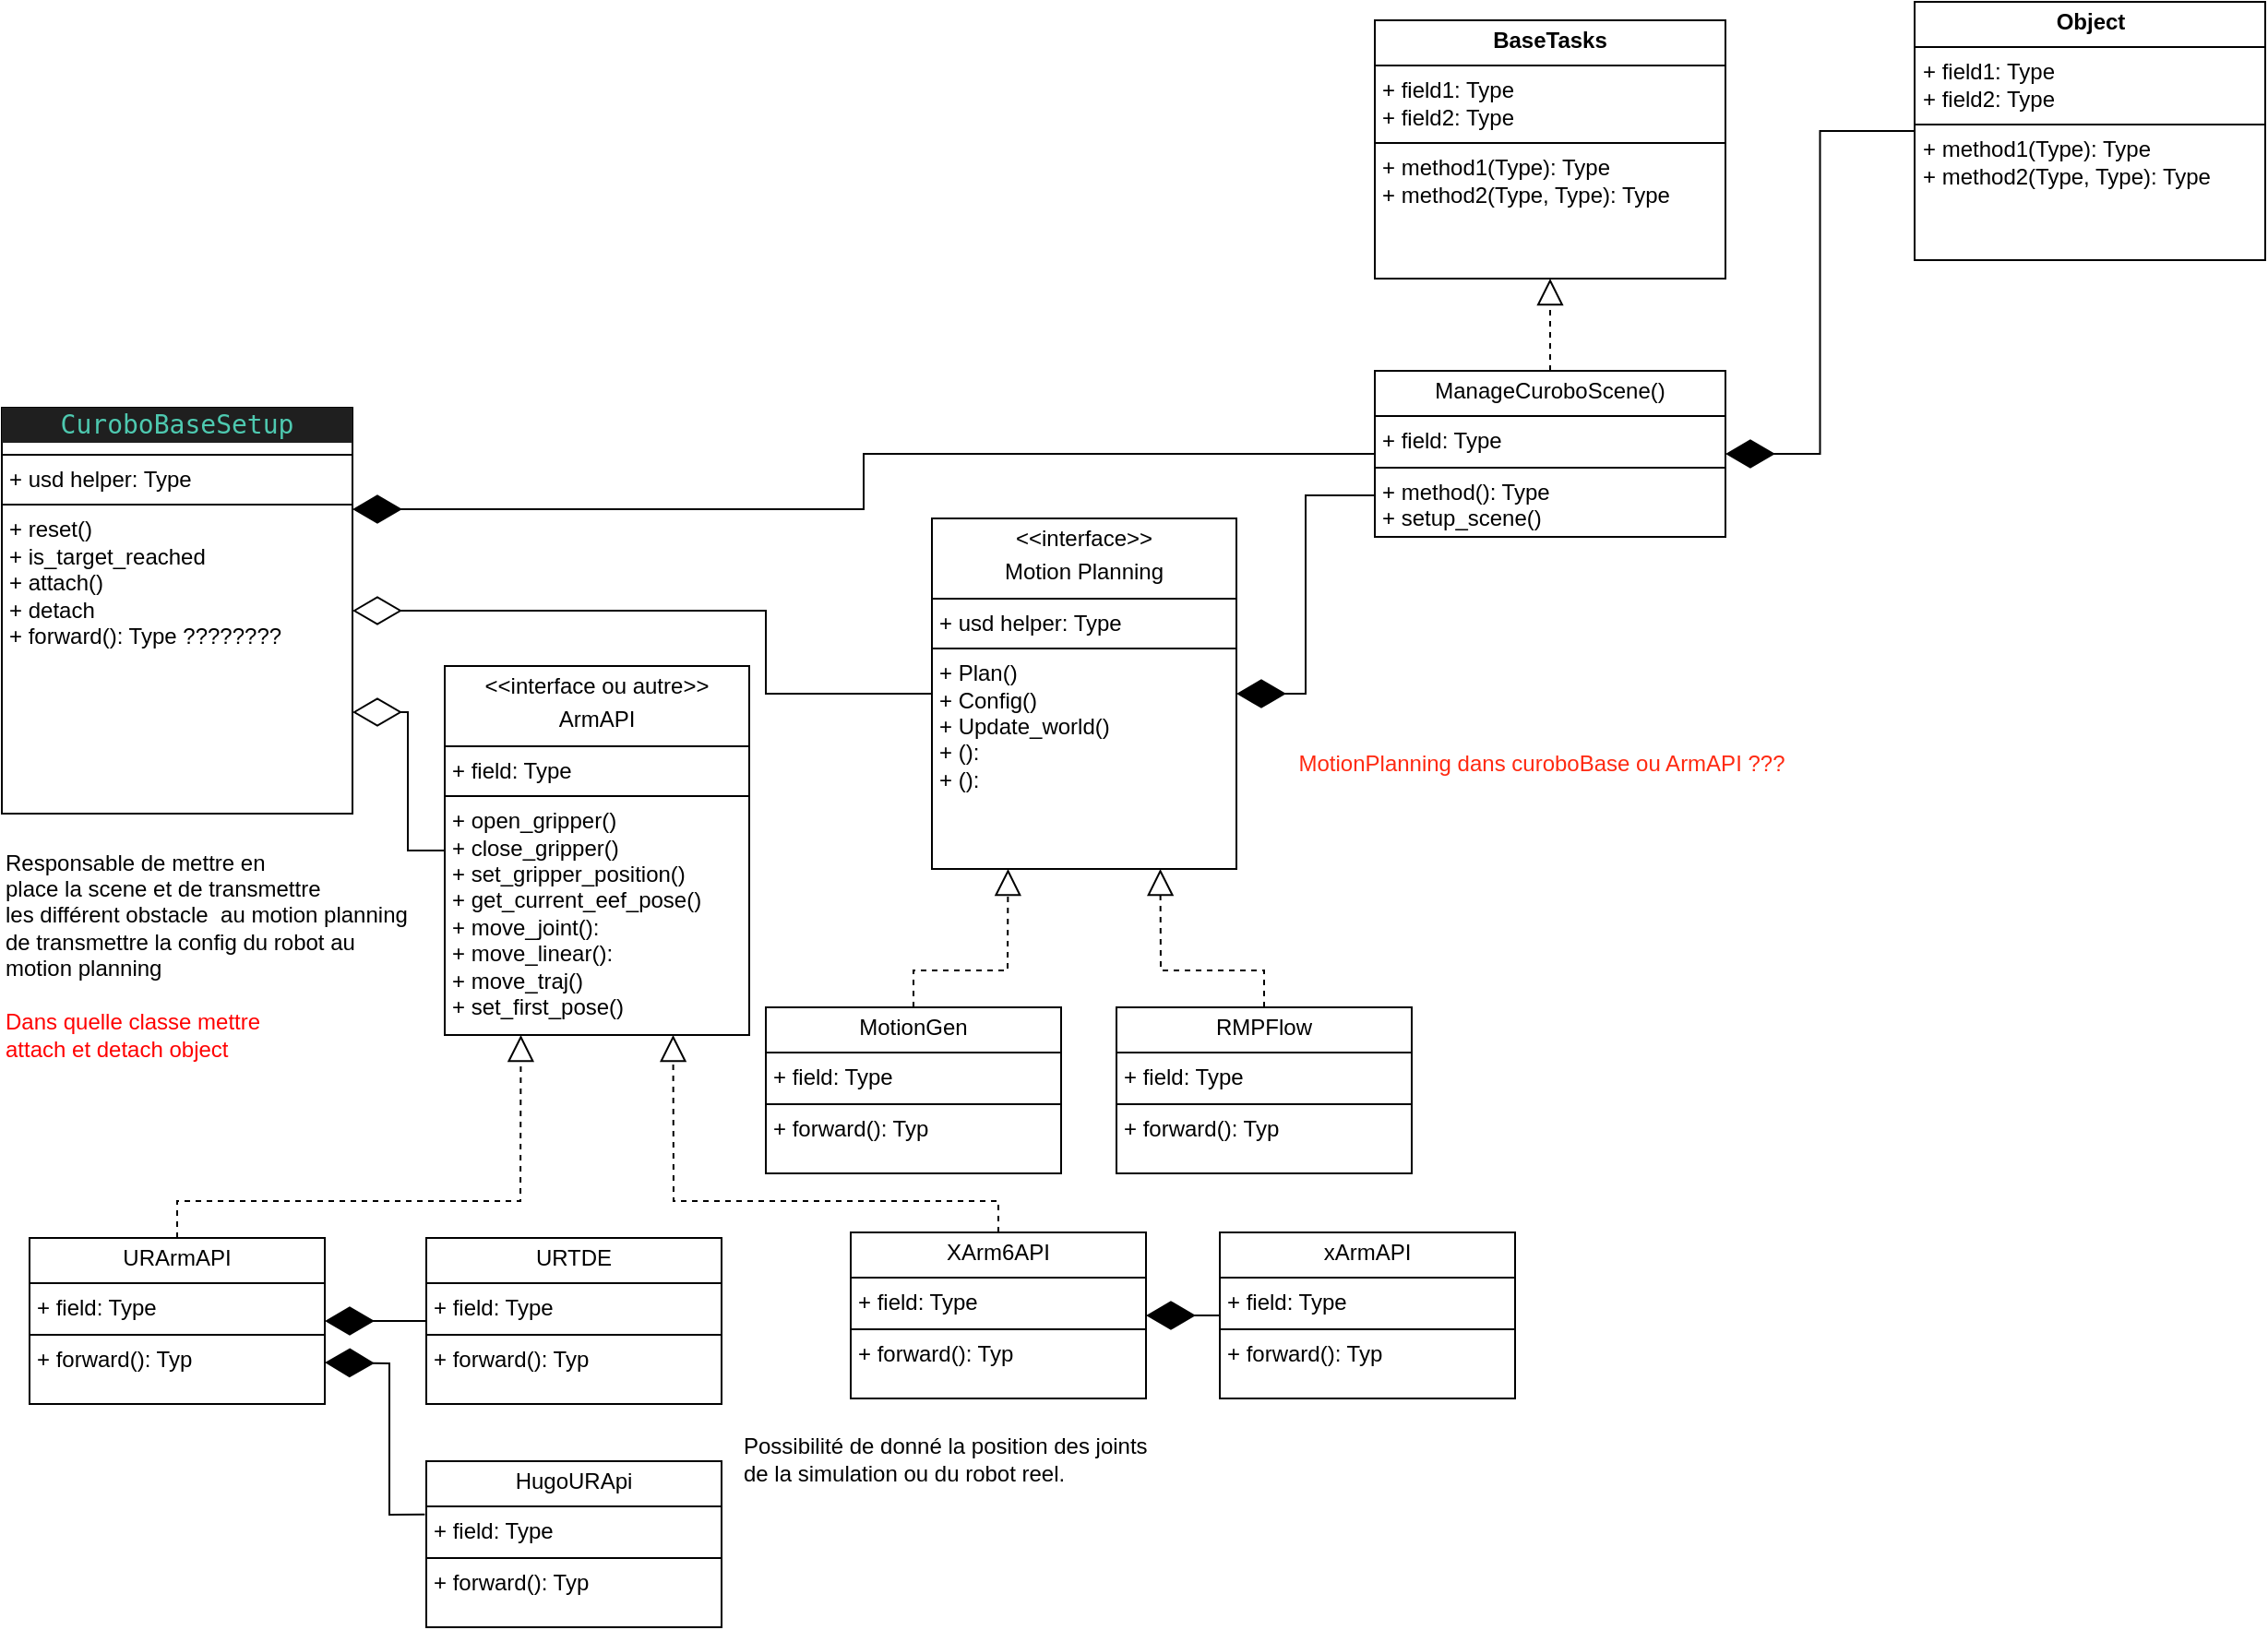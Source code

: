 <mxfile version="26.0.9">
  <diagram name="Page-1" id="mgbnLl8ce85CJUrQiRR5">
    <mxGraphModel dx="2004" dy="1363" grid="1" gridSize="10" guides="1" tooltips="1" connect="1" arrows="1" fold="1" page="1" pageScale="1" pageWidth="850" pageHeight="1100" math="0" shadow="0">
      <root>
        <mxCell id="0" />
        <mxCell id="1" parent="0" />
        <mxCell id="DFrrh26SipxI3GBkrzm7-14" value="&lt;p style=&quot;margin:0px;margin-top:4px;text-align:center;&quot;&gt;&lt;b&gt;BaseTasks&lt;/b&gt;&lt;br&gt;&lt;/p&gt;&lt;hr size=&quot;1&quot; style=&quot;border-style:solid;&quot;&gt;&lt;p style=&quot;margin:0px;margin-left:4px;&quot;&gt;+ field1: Type&lt;br&gt;+ field2: Type&lt;/p&gt;&lt;hr size=&quot;1&quot; style=&quot;border-style:solid;&quot;&gt;&lt;p style=&quot;margin:0px;margin-left:4px;&quot;&gt;+ method1(Type): Type&lt;br&gt;+ method2(Type, Type): Type&lt;/p&gt;" style="verticalAlign=top;align=left;overflow=fill;html=1;whiteSpace=wrap;" parent="1" vertex="1">
          <mxGeometry x="760" y="30" width="190" height="140" as="geometry" />
        </mxCell>
        <mxCell id="DFrrh26SipxI3GBkrzm7-16" value="" style="endArrow=block;dashed=1;endFill=0;endSize=12;html=1;rounded=0;entryX=0.5;entryY=1;entryDx=0;entryDy=0;exitX=0.5;exitY=0;exitDx=0;exitDy=0;" parent="1" source="XtsIavq_REHY_eE-XwF7-2" target="DFrrh26SipxI3GBkrzm7-14" edge="1">
          <mxGeometry width="160" relative="1" as="geometry">
            <mxPoint x="967.5" y="-110" as="sourcePoint" />
            <mxPoint x="977.5" y="130" as="targetPoint" />
          </mxGeometry>
        </mxCell>
        <mxCell id="XtsIavq_REHY_eE-XwF7-1" value="&lt;div style=&quot;text-align: center; color: rgb(204, 204, 204); background-color: rgb(31, 31, 31); font-family: &amp;quot;Droid Sans Mono&amp;quot;, &amp;quot;monospace&amp;quot;, monospace; font-size: 14px; line-height: 19px; white-space: pre;&quot;&gt;&lt;span style=&quot;color: rgb(78, 201, 176);&quot;&gt;CuroboBaseSetup&lt;/span&gt;&lt;/div&gt;&lt;hr size=&quot;1&quot; style=&quot;border-style:solid;&quot;&gt;&lt;p style=&quot;margin:0px;margin-left:4px;&quot;&gt;+ usd helper: Type&lt;/p&gt;&lt;hr size=&quot;1&quot; style=&quot;border-style:solid;&quot;&gt;&lt;p style=&quot;margin:0px;margin-left:4px;&quot;&gt;&lt;span style=&quot;background-color: transparent; color: light-dark(rgb(0, 0, 0), rgb(255, 255, 255));&quot;&gt;+ reset()&lt;/span&gt;&lt;br&gt;&lt;/p&gt;&lt;p style=&quot;margin:0px;margin-left:4px;&quot;&gt;+ is_target_reached&lt;/p&gt;&lt;p style=&quot;margin:0px;margin-left:4px;&quot;&gt;+ attach()&lt;/p&gt;&lt;p style=&quot;margin:0px;margin-left:4px;&quot;&gt;+ detach&lt;/p&gt;&lt;p style=&quot;margin:0px;margin-left:4px;&quot;&gt;+&amp;nbsp;&lt;span style=&quot;background-color: transparent; color: light-dark(rgb(0, 0, 0), rgb(255, 255, 255));&quot;&gt;forward(): Type ????????&lt;/span&gt;&lt;/p&gt;" style="verticalAlign=top;align=left;overflow=fill;html=1;whiteSpace=wrap;" parent="1" vertex="1">
          <mxGeometry x="16" y="240" width="190" height="220" as="geometry" />
        </mxCell>
        <mxCell id="XtsIavq_REHY_eE-XwF7-2" value="&lt;p style=&quot;margin:0px;margin-top:4px;text-align:center;&quot;&gt;ManageCuroboScene()&lt;/p&gt;&lt;hr size=&quot;1&quot; style=&quot;border-style:solid;&quot;&gt;&lt;p style=&quot;margin:0px;margin-left:4px;&quot;&gt;+ field: Type&lt;/p&gt;&lt;hr size=&quot;1&quot; style=&quot;border-style:solid;&quot;&gt;&lt;p style=&quot;margin:0px;margin-left:4px;&quot;&gt;+ method(): Type&lt;/p&gt;&lt;p style=&quot;margin: 0px 0px 0px 4px;&quot;&gt;&lt;span style=&quot;background-color: transparent; color: light-dark(rgb(0, 0, 0), rgb(255, 255, 255));&quot;&gt;+ setup_scene()&lt;/span&gt;&lt;br&gt;&lt;/p&gt;&lt;div&gt;&lt;span style=&quot;background-color: transparent; color: light-dark(rgb(0, 0, 0), rgb(255, 255, 255));&quot;&gt;&lt;br&gt;&lt;/span&gt;&lt;/div&gt;" style="verticalAlign=top;align=left;overflow=fill;html=1;whiteSpace=wrap;" parent="1" vertex="1">
          <mxGeometry x="760" y="220" width="190" height="90" as="geometry" />
        </mxCell>
        <mxCell id="L6edw8uGEsX_00iM0gYE-1" value="&lt;p style=&quot;margin:0px;margin-top:4px;text-align:center;&quot;&gt;xArmAPI&lt;/p&gt;&lt;hr size=&quot;1&quot; style=&quot;border-style:solid;&quot;&gt;&lt;p style=&quot;margin:0px;margin-left:4px;&quot;&gt;+ field: Type&lt;/p&gt;&lt;hr size=&quot;1&quot; style=&quot;border-style:solid;&quot;&gt;&lt;p style=&quot;margin:0px;margin-left:4px;&quot;&gt;+ forward(): Typ&lt;/p&gt;" style="verticalAlign=top;align=left;overflow=fill;html=1;whiteSpace=wrap;" parent="1" vertex="1">
          <mxGeometry x="676" y="687" width="160" height="90" as="geometry" />
        </mxCell>
        <mxCell id="L6edw8uGEsX_00iM0gYE-2" value="&lt;p style=&quot;margin:0px;margin-top:4px;text-align:center;&quot;&gt;&lt;font style=&quot;color: rgb(0, 0, 0); background-color: light-dark(#ffffff, var(--ge-dark-color, #121212));&quot;&gt;&amp;lt;&amp;lt;interface ou autre&amp;gt;&amp;gt;&lt;/font&gt;&lt;/p&gt;&lt;p style=&quot;margin:0px;margin-top:4px;text-align:center;&quot;&gt;&lt;font style=&quot;color: rgb(0, 0, 0); background-color: light-dark(#ffffff, var(--ge-dark-color, #121212));&quot;&gt;ArmAPI&lt;/font&gt;&lt;/p&gt;&lt;hr size=&quot;1&quot; style=&quot;border-style:solid;&quot;&gt;&lt;p style=&quot;margin:0px;margin-left:4px;&quot;&gt;&lt;font style=&quot;color: rgb(0, 0, 0); background-color: light-dark(#ffffff, var(--ge-dark-color, #121212));&quot;&gt;+ field: Type&lt;/font&gt;&lt;/p&gt;&lt;hr size=&quot;1&quot; style=&quot;border-style:solid;&quot;&gt;&lt;p style=&quot;margin:0px;margin-left:4px;&quot;&gt;&lt;font style=&quot;color: rgb(0, 0, 0);&quot;&gt;+ open&lt;span style=&quot;background-color: light-dark(rgb(255, 255, 255), rgb(237, 237, 237));&quot;&gt;_gripp&lt;/span&gt;er()&lt;/font&gt;&lt;br&gt;&lt;/p&gt;&lt;p style=&quot;margin:0px;margin-left:4px;&quot;&gt;&lt;span style=&quot;background-color: light-dark(#ffffff, var(--ge-dark-color, #121212));&quot;&gt;+ close_gripper()&lt;/span&gt;&lt;/p&gt;&lt;p style=&quot;margin:0px;margin-left:4px;&quot;&gt;&lt;span style=&quot;background-color: light-dark(#ffffff, var(--ge-dark-color, #121212));&quot;&gt;+ set_gripper_position()&lt;/span&gt;&lt;/p&gt;&lt;p style=&quot;margin:0px;margin-left:4px;&quot;&gt;&lt;span style=&quot;background-color: light-dark(#ffffff, var(--ge-dark-color, #121212));&quot;&gt;+ get_current_eef_pose()&lt;/span&gt;&lt;/p&gt;&lt;p style=&quot;margin:0px;margin-left:4px;&quot;&gt;&lt;span style=&quot;background-color: light-dark(#ffffff, var(--ge-dark-color, #121212));&quot;&gt;+ move_joint():&amp;nbsp;&lt;br&gt;&lt;/span&gt;&lt;/p&gt;&lt;p style=&quot;margin:0px;margin-left:4px;&quot;&gt;&lt;span style=&quot;background-color: light-dark(#ffffff, var(--ge-dark-color, #121212));&quot;&gt;+ move_linear():&lt;/span&gt;&lt;/p&gt;&lt;p style=&quot;margin:0px;margin-left:4px;&quot;&gt;&lt;span style=&quot;background-color: light-dark(#ffffff, var(--ge-dark-color, #121212));&quot;&gt;+ move_traj()&lt;/span&gt;&lt;/p&gt;&lt;p style=&quot;margin:0px;margin-left:4px;&quot;&gt;+ set_first_pose()&amp;nbsp;&lt;span style=&quot;background-color: light-dark(#ffffff, var(--ge-dark-color, #121212));&quot;&gt;&lt;br&gt;&lt;/span&gt;&lt;/p&gt;&lt;p style=&quot;margin:0px;margin-left:4px;&quot;&gt;&lt;br&gt;&lt;/p&gt;" style="verticalAlign=top;align=left;overflow=fill;html=1;whiteSpace=wrap;" parent="1" vertex="1">
          <mxGeometry x="256" y="380" width="165" height="200" as="geometry" />
        </mxCell>
        <mxCell id="L6edw8uGEsX_00iM0gYE-3" value="&lt;p style=&quot;margin:0px;margin-top:4px;text-align:center;&quot;&gt;XArm6API&lt;/p&gt;&lt;hr size=&quot;1&quot; style=&quot;border-style:solid;&quot;&gt;&lt;p style=&quot;margin:0px;margin-left:4px;&quot;&gt;+ field: Type&lt;/p&gt;&lt;hr size=&quot;1&quot; style=&quot;border-style:solid;&quot;&gt;&lt;p style=&quot;margin:0px;margin-left:4px;&quot;&gt;+ forward(): Typ&lt;/p&gt;" style="verticalAlign=top;align=left;overflow=fill;html=1;whiteSpace=wrap;" parent="1" vertex="1">
          <mxGeometry x="476" y="687" width="160" height="90" as="geometry" />
        </mxCell>
        <mxCell id="L6edw8uGEsX_00iM0gYE-7" value="" style="endArrow=diamondThin;endFill=1;endSize=24;html=1;rounded=0;entryX=1;entryY=0.5;entryDx=0;entryDy=0;exitX=0;exitY=0.5;exitDx=0;exitDy=0;" parent="1" source="L6edw8uGEsX_00iM0gYE-1" target="L6edw8uGEsX_00iM0gYE-3" edge="1">
          <mxGeometry width="160" relative="1" as="geometry">
            <mxPoint x="606" y="737" as="sourcePoint" />
            <mxPoint x="766" y="737" as="targetPoint" />
          </mxGeometry>
        </mxCell>
        <mxCell id="L6edw8uGEsX_00iM0gYE-12" value="" style="endArrow=diamondThin;endFill=0;endSize=24;html=1;rounded=0;entryX=1;entryY=0.75;entryDx=0;entryDy=0;exitX=0;exitY=0.5;exitDx=0;exitDy=0;strokeWidth=1;startSize=0;" parent="1" source="L6edw8uGEsX_00iM0gYE-2" target="XtsIavq_REHY_eE-XwF7-1" edge="1">
          <mxGeometry width="160" relative="1" as="geometry">
            <mxPoint x="486" y="490" as="sourcePoint" />
            <mxPoint x="646" y="490" as="targetPoint" />
            <Array as="points">
              <mxPoint x="236" y="480" />
              <mxPoint x="236" y="405" />
            </Array>
          </mxGeometry>
        </mxCell>
        <mxCell id="L6edw8uGEsX_00iM0gYE-13" value="&lt;p style=&quot;margin:0px;margin-top:4px;text-align:center;&quot;&gt;URArmAPI&lt;/p&gt;&lt;hr size=&quot;1&quot; style=&quot;border-style:solid;&quot;&gt;&lt;p style=&quot;margin:0px;margin-left:4px;&quot;&gt;+ field: Type&lt;/p&gt;&lt;hr size=&quot;1&quot; style=&quot;border-style:solid;&quot;&gt;&lt;p style=&quot;margin:0px;margin-left:4px;&quot;&gt;+ forward(): Typ&lt;/p&gt;" style="verticalAlign=top;align=left;overflow=fill;html=1;whiteSpace=wrap;" parent="1" vertex="1">
          <mxGeometry x="31" y="690" width="160" height="90" as="geometry" />
        </mxCell>
        <mxCell id="L6edw8uGEsX_00iM0gYE-15" value="" style="endArrow=diamondThin;endFill=1;endSize=24;html=1;rounded=0;entryX=1;entryY=0.5;entryDx=0;entryDy=0;exitX=0;exitY=0.5;exitDx=0;exitDy=0;" parent="1" source="L6edw8uGEsX_00iM0gYE-16" target="L6edw8uGEsX_00iM0gYE-13" edge="1">
          <mxGeometry width="160" relative="1" as="geometry">
            <mxPoint x="306" y="694.5" as="sourcePoint" />
            <mxPoint x="241" y="694.5" as="targetPoint" />
          </mxGeometry>
        </mxCell>
        <mxCell id="L6edw8uGEsX_00iM0gYE-16" value="&lt;p style=&quot;margin:0px;margin-top:4px;text-align:center;&quot;&gt;URTDE&lt;/p&gt;&lt;hr size=&quot;1&quot; style=&quot;border-style:solid;&quot;&gt;&lt;p style=&quot;margin:0px;margin-left:4px;&quot;&gt;+ field: Type&lt;/p&gt;&lt;hr size=&quot;1&quot; style=&quot;border-style:solid;&quot;&gt;&lt;p style=&quot;margin:0px;margin-left:4px;&quot;&gt;+ forward(): Typ&lt;/p&gt;" style="verticalAlign=top;align=left;overflow=fill;html=1;whiteSpace=wrap;" parent="1" vertex="1">
          <mxGeometry x="246" y="690" width="160" height="90" as="geometry" />
        </mxCell>
        <mxCell id="L6edw8uGEsX_00iM0gYE-19" value="" style="endArrow=diamondThin;endFill=1;endSize=24;html=1;rounded=0;entryX=1;entryY=0.25;entryDx=0;entryDy=0;exitX=0;exitY=0.5;exitDx=0;exitDy=0;edgeStyle=orthogonalEdgeStyle;" parent="1" source="XtsIavq_REHY_eE-XwF7-2" target="XtsIavq_REHY_eE-XwF7-1" edge="1">
          <mxGeometry width="160" relative="1" as="geometry">
            <mxPoint x="241" y="985" as="sourcePoint" />
            <mxPoint x="201" y="985" as="targetPoint" />
          </mxGeometry>
        </mxCell>
        <mxCell id="L6edw8uGEsX_00iM0gYE-38" value="" style="endArrow=block;dashed=1;endFill=0;endSize=12;html=1;rounded=0;exitX=0.5;exitY=0;exitDx=0;exitDy=0;entryX=0.25;entryY=1;entryDx=0;entryDy=0;" parent="1" source="L6edw8uGEsX_00iM0gYE-13" target="L6edw8uGEsX_00iM0gYE-2" edge="1">
          <mxGeometry width="160" relative="1" as="geometry">
            <mxPoint x="296" y="430" as="sourcePoint" />
            <mxPoint x="456" y="430" as="targetPoint" />
            <Array as="points">
              <mxPoint x="111" y="670" />
              <mxPoint x="297" y="670" />
            </Array>
          </mxGeometry>
        </mxCell>
        <mxCell id="L6edw8uGEsX_00iM0gYE-39" value="" style="endArrow=block;dashed=1;endFill=0;endSize=12;html=1;rounded=0;exitX=0.5;exitY=0;exitDx=0;exitDy=0;entryX=0.75;entryY=1;entryDx=0;entryDy=0;" parent="1" source="L6edw8uGEsX_00iM0gYE-3" target="L6edw8uGEsX_00iM0gYE-2" edge="1">
          <mxGeometry width="160" relative="1" as="geometry">
            <mxPoint x="136" y="770" as="sourcePoint" />
            <mxPoint x="422" y="560" as="targetPoint" />
            <Array as="points">
              <mxPoint x="556" y="670" />
              <mxPoint x="380" y="670" />
            </Array>
          </mxGeometry>
        </mxCell>
        <mxCell id="2" value="&lt;p style=&quot;margin:0px;margin-top:4px;text-align:center;&quot;&gt;&amp;lt;&amp;lt;interface&amp;gt;&amp;gt;&lt;/p&gt;&lt;p style=&quot;margin:0px;margin-top:4px;text-align:center;&quot;&gt;Motion Planning&lt;/p&gt;&lt;hr size=&quot;1&quot; style=&quot;border-style:solid;&quot;&gt;&lt;p style=&quot;margin:0px;margin-left:4px;&quot;&gt;+ usd helper: Type&lt;/p&gt;&lt;hr size=&quot;1&quot; style=&quot;border-style:solid;&quot;&gt;&lt;p style=&quot;margin:0px;margin-left:4px;&quot;&gt;&lt;span style=&quot;background-color: transparent; color: light-dark(rgb(0, 0, 0), rgb(255, 255, 255));&quot;&gt;+ Plan()&lt;/span&gt;&lt;/p&gt;&lt;p style=&quot;margin:0px;margin-left:4px;&quot;&gt;+ Config()&lt;/p&gt;&lt;p style=&quot;margin:0px;margin-left:4px;&quot;&gt;+ Update_world()&lt;/p&gt;&lt;p style=&quot;margin:0px;margin-left:4px;&quot;&gt;+ ():&amp;nbsp;&lt;br&gt;&lt;/p&gt;&lt;p style=&quot;margin:0px;margin-left:4px;&quot;&gt;+ ():&lt;/p&gt;&lt;p style=&quot;margin:0px;margin-left:4px;&quot;&gt;&lt;br&gt;&lt;/p&gt;&lt;p style=&quot;margin:0px;margin-left:4px;&quot;&gt;&lt;br&gt;&lt;/p&gt;" style="verticalAlign=top;align=left;overflow=fill;html=1;whiteSpace=wrap;" parent="1" vertex="1">
          <mxGeometry x="520" y="300" width="165" height="190" as="geometry" />
        </mxCell>
        <mxCell id="3" value="" style="endArrow=diamondThin;endFill=0;endSize=24;html=1;rounded=0;entryX=1;entryY=0.5;entryDx=0;entryDy=0;exitX=0;exitY=0.5;exitDx=0;exitDy=0;strokeWidth=1;startSize=0;edgeStyle=elbowEdgeStyle;" parent="1" source="2" target="XtsIavq_REHY_eE-XwF7-1" edge="1">
          <mxGeometry width="160" relative="1" as="geometry">
            <mxPoint x="381" y="465" as="sourcePoint" />
            <mxPoint x="216" y="415" as="targetPoint" />
            <Array as="points">
              <mxPoint x="430" y="370" />
            </Array>
          </mxGeometry>
        </mxCell>
        <mxCell id="4" value="&lt;p style=&quot;margin:0px;margin-top:4px;text-align:center;&quot;&gt;MotionGen&lt;/p&gt;&lt;hr size=&quot;1&quot; style=&quot;border-style:solid;&quot;&gt;&lt;p style=&quot;margin:0px;margin-left:4px;&quot;&gt;+ field: Type&lt;/p&gt;&lt;hr size=&quot;1&quot; style=&quot;border-style:solid;&quot;&gt;&lt;p style=&quot;margin:0px;margin-left:4px;&quot;&gt;+ forward(): Typ&lt;/p&gt;" style="verticalAlign=top;align=left;overflow=fill;html=1;whiteSpace=wrap;" parent="1" vertex="1">
          <mxGeometry x="430" y="565" width="160" height="90" as="geometry" />
        </mxCell>
        <mxCell id="5" value="&lt;p style=&quot;margin:0px;margin-top:4px;text-align:center;&quot;&gt;RMPFlow&lt;/p&gt;&lt;hr size=&quot;1&quot; style=&quot;border-style:solid;&quot;&gt;&lt;p style=&quot;margin:0px;margin-left:4px;&quot;&gt;+ field: Type&lt;/p&gt;&lt;hr size=&quot;1&quot; style=&quot;border-style:solid;&quot;&gt;&lt;p style=&quot;margin:0px;margin-left:4px;&quot;&gt;+ forward(): Typ&lt;/p&gt;" style="verticalAlign=top;align=left;overflow=fill;html=1;whiteSpace=wrap;" parent="1" vertex="1">
          <mxGeometry x="620" y="565" width="160" height="90" as="geometry" />
        </mxCell>
        <mxCell id="6" value="" style="endArrow=block;dashed=1;endFill=0;endSize=12;html=1;rounded=0;exitX=0.5;exitY=0;exitDx=0;exitDy=0;entryX=0.25;entryY=1;entryDx=0;entryDy=0;" parent="1" source="4" target="2" edge="1">
          <mxGeometry width="160" relative="1" as="geometry">
            <mxPoint x="461.25" y="655" as="sourcePoint" />
            <mxPoint x="430" y="445" as="targetPoint" />
            <Array as="points">
              <mxPoint x="510" y="545" />
              <mxPoint x="561" y="545" />
            </Array>
          </mxGeometry>
        </mxCell>
        <mxCell id="7" value="" style="endArrow=block;dashed=1;endFill=0;endSize=12;html=1;rounded=0;exitX=0.5;exitY=0;exitDx=0;exitDy=0;entryX=0.75;entryY=1;entryDx=0;entryDy=0;" parent="1" source="5" target="2" edge="1">
          <mxGeometry width="160" relative="1" as="geometry">
            <mxPoint x="540" y="685" as="sourcePoint" />
            <mxPoint x="501.25" y="455" as="targetPoint" />
            <Array as="points">
              <mxPoint x="700" y="545" />
              <mxPoint x="644" y="545" />
            </Array>
          </mxGeometry>
        </mxCell>
        <mxCell id="8" value="Responsable de mettre en &lt;br&gt;place la scene et de transmettre &lt;br&gt;les différent obstacle&amp;nbsp; au motion planning&lt;br&gt;de transmettre la config du robot au&lt;br&gt;motion planning" style="text;html=1;align=left;verticalAlign=middle;resizable=0;points=[];autosize=1;strokeColor=none;fillColor=none;" parent="1" vertex="1">
          <mxGeometry x="16" y="470" width="240" height="90" as="geometry" />
        </mxCell>
        <mxCell id="9" value="Possibilité de donné la position des joints &lt;br&gt;de la simulation ou du robot reel.&amp;nbsp;" style="text;html=1;align=left;verticalAlign=middle;resizable=0;points=[];autosize=1;strokeColor=none;fillColor=none;" parent="1" vertex="1">
          <mxGeometry x="416" y="790" width="240" height="40" as="geometry" />
        </mxCell>
        <mxCell id="10" value="&lt;p style=&quot;margin:0px;margin-top:4px;text-align:center;&quot;&gt;HugoURApi&lt;/p&gt;&lt;hr size=&quot;1&quot; style=&quot;border-style:solid;&quot;&gt;&lt;p style=&quot;margin:0px;margin-left:4px;&quot;&gt;+ field: Type&lt;/p&gt;&lt;hr size=&quot;1&quot; style=&quot;border-style:solid;&quot;&gt;&lt;p style=&quot;margin:0px;margin-left:4px;&quot;&gt;+ forward(): Typ&lt;/p&gt;" style="verticalAlign=top;align=left;overflow=fill;html=1;whiteSpace=wrap;" parent="1" vertex="1">
          <mxGeometry x="246" y="811" width="160" height="90" as="geometry" />
        </mxCell>
        <mxCell id="11" value="" style="endArrow=diamondThin;endFill=1;endSize=24;html=1;rounded=0;entryX=1;entryY=0.75;entryDx=0;entryDy=0;exitX=-0.005;exitY=0.321;exitDx=0;exitDy=0;exitPerimeter=0;" parent="1" source="10" target="L6edw8uGEsX_00iM0gYE-13" edge="1">
          <mxGeometry width="160" relative="1" as="geometry">
            <mxPoint x="256" y="745" as="sourcePoint" />
            <mxPoint x="216" y="745" as="targetPoint" />
            <Array as="points">
              <mxPoint x="226" y="840" />
              <mxPoint x="226" y="758" />
            </Array>
          </mxGeometry>
        </mxCell>
        <mxCell id="12" value="&lt;font style=&quot;color: rgb(255, 0, 0);&quot;&gt;Dans quelle classe mettre&lt;br&gt;attach et detach object&lt;/font&gt;" style="text;html=1;align=left;verticalAlign=middle;resizable=0;points=[];autosize=1;strokeColor=none;fillColor=none;" parent="1" vertex="1">
          <mxGeometry x="16" y="560" width="160" height="40" as="geometry" />
        </mxCell>
        <mxCell id="ugBSQRo1dUXZX0gkW40E-13" value="&lt;p style=&quot;margin:0px;margin-top:4px;text-align:center;&quot;&gt;&lt;b&gt;Object&lt;/b&gt;&lt;/p&gt;&lt;hr size=&quot;1&quot; style=&quot;border-style:solid;&quot;&gt;&lt;p style=&quot;margin:0px;margin-left:4px;&quot;&gt;+ field1: Type&lt;br&gt;+ field2: Type&lt;/p&gt;&lt;hr size=&quot;1&quot; style=&quot;border-style:solid;&quot;&gt;&lt;p style=&quot;margin:0px;margin-left:4px;&quot;&gt;+ method1(Type): Type&lt;br&gt;+ method2(Type, Type): Type&lt;/p&gt;" style="verticalAlign=top;align=left;overflow=fill;html=1;whiteSpace=wrap;" parent="1" vertex="1">
          <mxGeometry x="1052.5" y="20" width="190" height="140" as="geometry" />
        </mxCell>
        <mxCell id="ugBSQRo1dUXZX0gkW40E-14" value="" style="endArrow=diamondThin;endFill=1;endSize=24;html=1;rounded=0;entryX=1;entryY=0.5;entryDx=0;entryDy=0;exitX=0;exitY=0.5;exitDx=0;exitDy=0;edgeStyle=orthogonalEdgeStyle;" parent="1" source="ugBSQRo1dUXZX0gkW40E-13" target="XtsIavq_REHY_eE-XwF7-2" edge="1">
          <mxGeometry width="160" relative="1" as="geometry">
            <mxPoint x="1035" y="170" as="sourcePoint" />
            <mxPoint x="965" y="190" as="targetPoint" />
          </mxGeometry>
        </mxCell>
        <mxCell id="LV9UDqUAprgMPCVUPp80-15" value="" style="endArrow=diamondThin;endFill=1;endSize=24;html=1;rounded=0;entryX=1;entryY=0.5;entryDx=0;entryDy=0;exitX=0;exitY=0.75;exitDx=0;exitDy=0;edgeStyle=orthogonalEdgeStyle;" parent="1" source="XtsIavq_REHY_eE-XwF7-2" target="2" edge="1">
          <mxGeometry width="160" relative="1" as="geometry">
            <mxPoint x="770" y="275" as="sourcePoint" />
            <mxPoint x="216" y="305" as="targetPoint" />
          </mxGeometry>
        </mxCell>
        <mxCell id="HIymvuDpeLksMIsw6AtP-12" value="&lt;font style=&quot;color: rgb(255, 41, 17);&quot;&gt;MotionPlanning dans curoboBase ou ArmAPI ???&lt;/font&gt;" style="text;html=1;align=center;verticalAlign=middle;resizable=0;points=[];autosize=1;strokeColor=none;fillColor=none;" vertex="1" parent="1">
          <mxGeometry x="705" y="418" width="290" height="30" as="geometry" />
        </mxCell>
      </root>
    </mxGraphModel>
  </diagram>
</mxfile>
